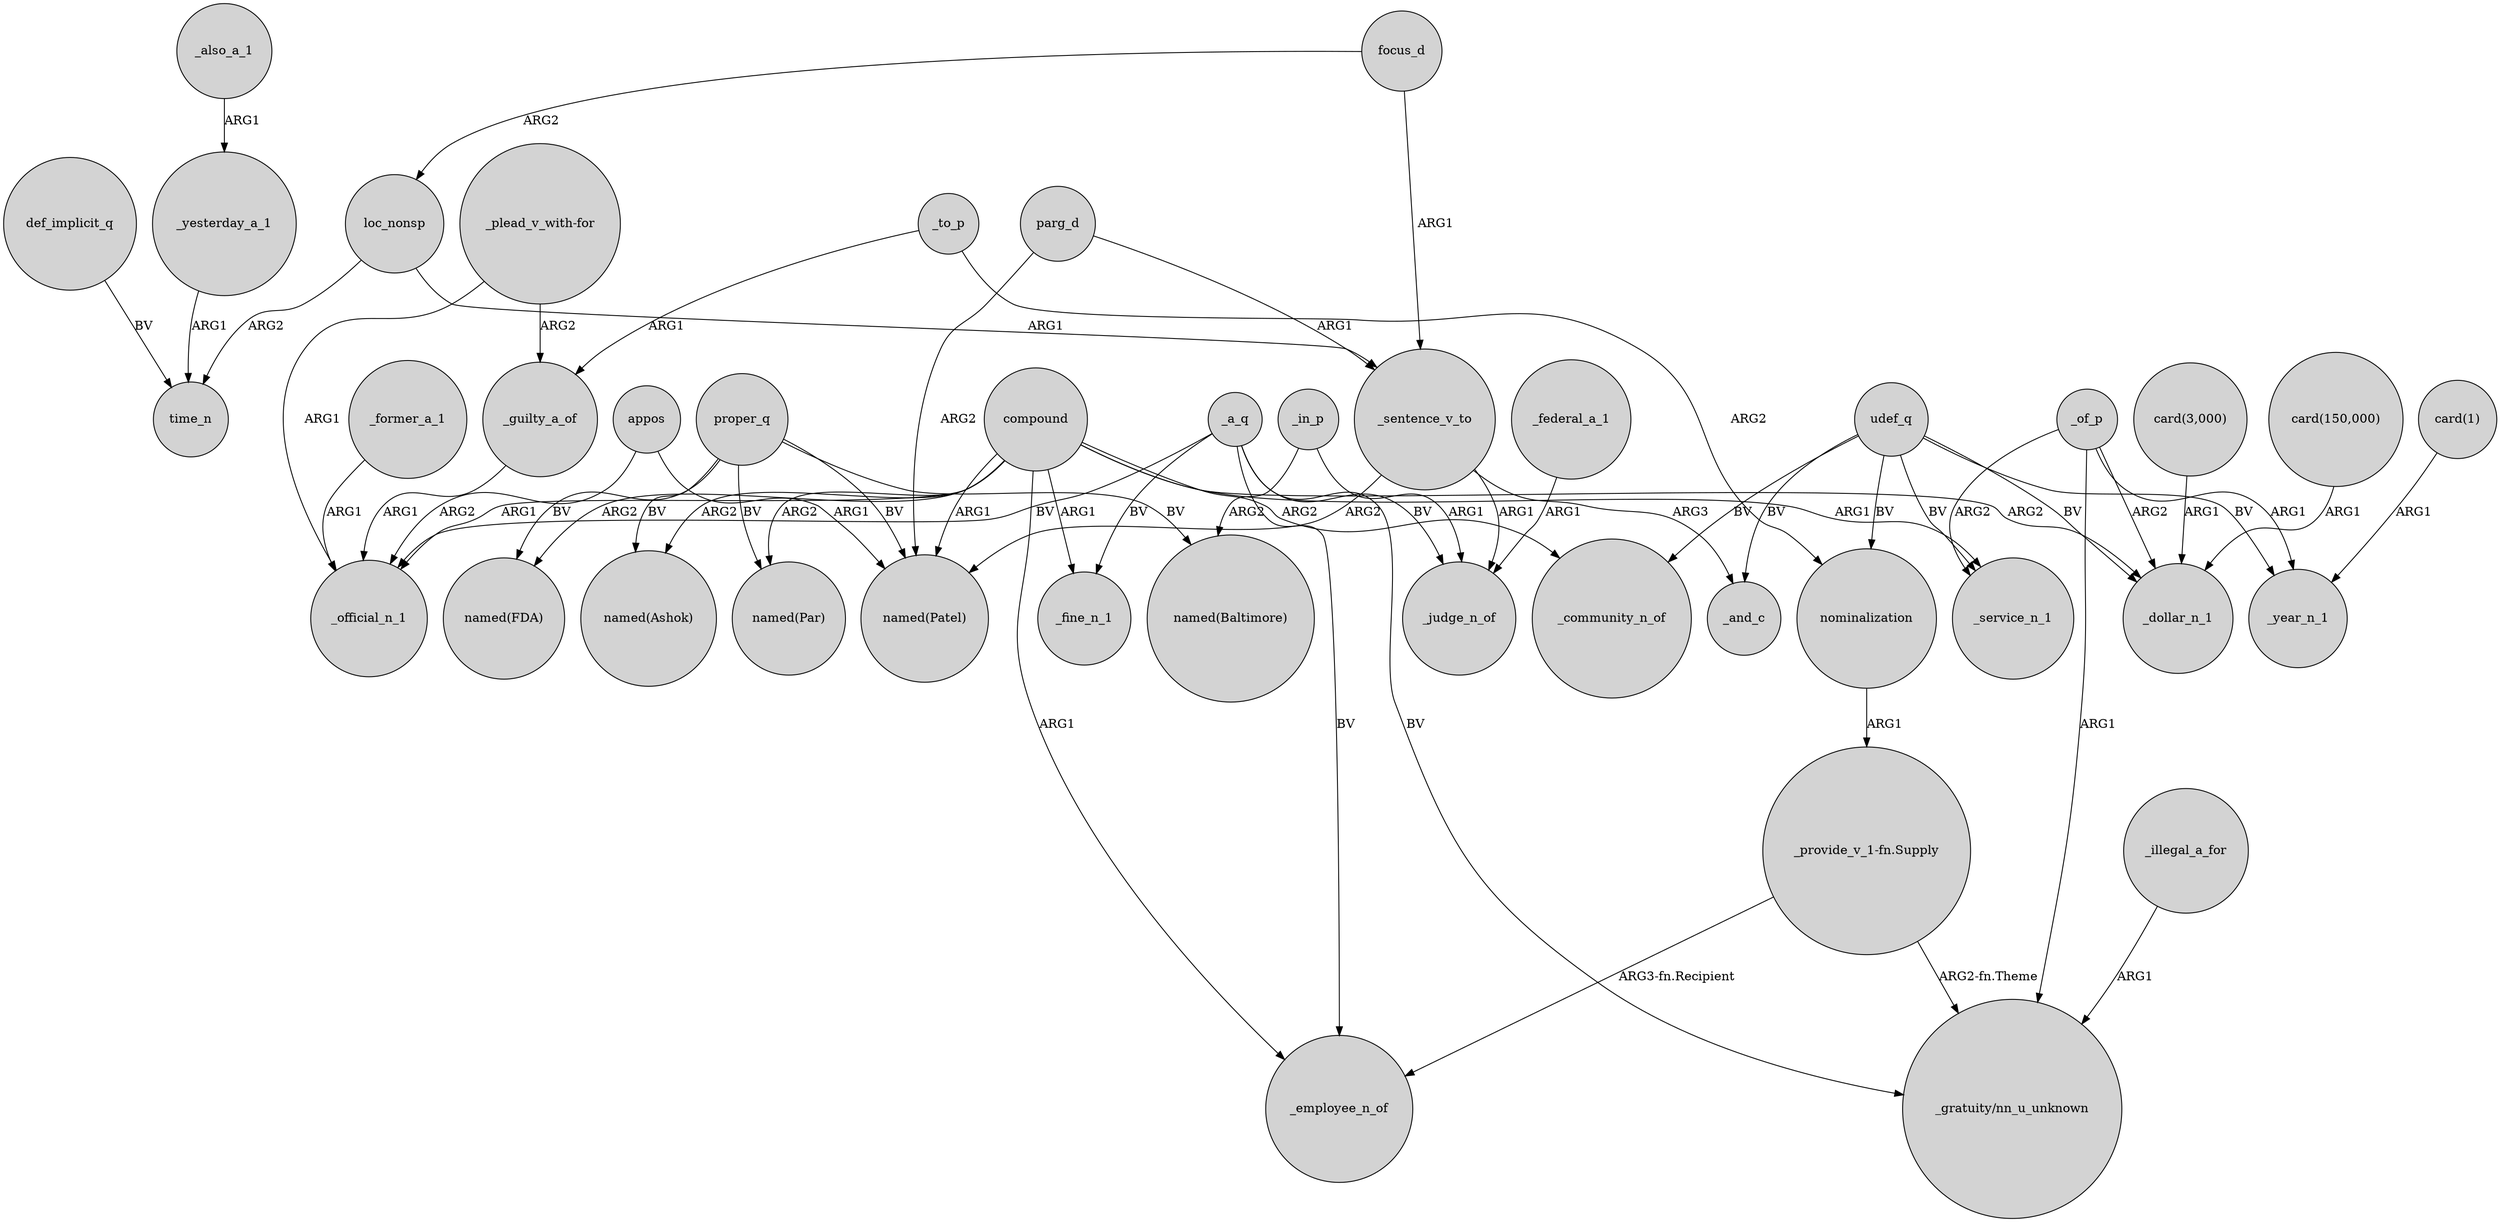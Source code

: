 digraph {
	node [shape=circle style=filled]
	focus_d -> loc_nonsp [label=ARG2]
	_yesterday_a_1 -> time_n [label=ARG1]
	appos -> _official_n_1 [label=ARG2]
	loc_nonsp -> _sentence_v_to [label=ARG1]
	_a_q -> "_gratuity/nn_u_unknown" [label=BV]
	udef_q -> _community_n_of [label=BV]
	compound -> "named(Ashok)" [label=ARG2]
	_sentence_v_to -> "named(Patel)" [label=ARG2]
	"_provide_v_1-fn.Supply" -> "_gratuity/nn_u_unknown" [label="ARG2-fn.Theme"]
	_former_a_1 -> _official_n_1 [label=ARG1]
	proper_q -> "named(FDA)" [label=BV]
	_a_q -> _fine_n_1 [label=BV]
	proper_q -> "named(Patel)" [label=BV]
	"_provide_v_1-fn.Supply" -> _employee_n_of [label="ARG3-fn.Recipient"]
	_also_a_1 -> _yesterday_a_1 [label=ARG1]
	_to_p -> _guilty_a_of [label=ARG1]
	compound -> "named(Par)" [label=ARG2]
	compound -> _employee_n_of [label=ARG1]
	parg_d -> _sentence_v_to [label=ARG1]
	proper_q -> "named(Par)" [label=BV]
	"_plead_v_with-for" -> _guilty_a_of [label=ARG2]
	nominalization -> "_provide_v_1-fn.Supply" [label=ARG1]
	_of_p -> _year_n_1 [label=ARG1]
	proper_q -> "named(Baltimore)" [label=BV]
	loc_nonsp -> time_n [label=ARG2]
	_sentence_v_to -> _judge_n_of [label=ARG1]
	_a_q -> _judge_n_of [label=BV]
	appos -> "named(Patel)" [label=ARG1]
	"card(150,000)" -> _dollar_n_1 [label=ARG1]
	_a_q -> _official_n_1 [label=BV]
	udef_q -> _service_n_1 [label=BV]
	_to_p -> nominalization [label=ARG2]
	_in_p -> _judge_n_of [label=ARG1]
	_illegal_a_for -> "_gratuity/nn_u_unknown" [label=ARG1]
	compound -> _fine_n_1 [label=ARG1]
	compound -> "named(FDA)" [label=ARG2]
	_in_p -> "named(Baltimore)" [label=ARG2]
	"_plead_v_with-for" -> _official_n_1 [label=ARG1]
	udef_q -> nominalization [label=BV]
	proper_q -> "named(Ashok)" [label=BV]
	focus_d -> _sentence_v_to [label=ARG1]
	"card(3,000)" -> _dollar_n_1 [label=ARG1]
	compound -> _official_n_1 [label=ARG1]
	"card(1)" -> _year_n_1 [label=ARG1]
	udef_q -> _year_n_1 [label=BV]
	_federal_a_1 -> _judge_n_of [label=ARG1]
	_of_p -> _dollar_n_1 [label=ARG2]
	_of_p -> "_gratuity/nn_u_unknown" [label=ARG1]
	parg_d -> "named(Patel)" [label=ARG2]
	compound -> "named(Patel)" [label=ARG1]
	compound -> _dollar_n_1 [label=ARG2]
	_a_q -> _employee_n_of [label=BV]
	udef_q -> _and_c [label=BV]
	compound -> _service_n_1 [label=ARG1]
	_guilty_a_of -> _official_n_1 [label=ARG1]
	udef_q -> _dollar_n_1 [label=BV]
	def_implicit_q -> time_n [label=BV]
	_sentence_v_to -> _and_c [label=ARG3]
	_of_p -> _service_n_1 [label=ARG2]
	compound -> _community_n_of [label=ARG2]
}
